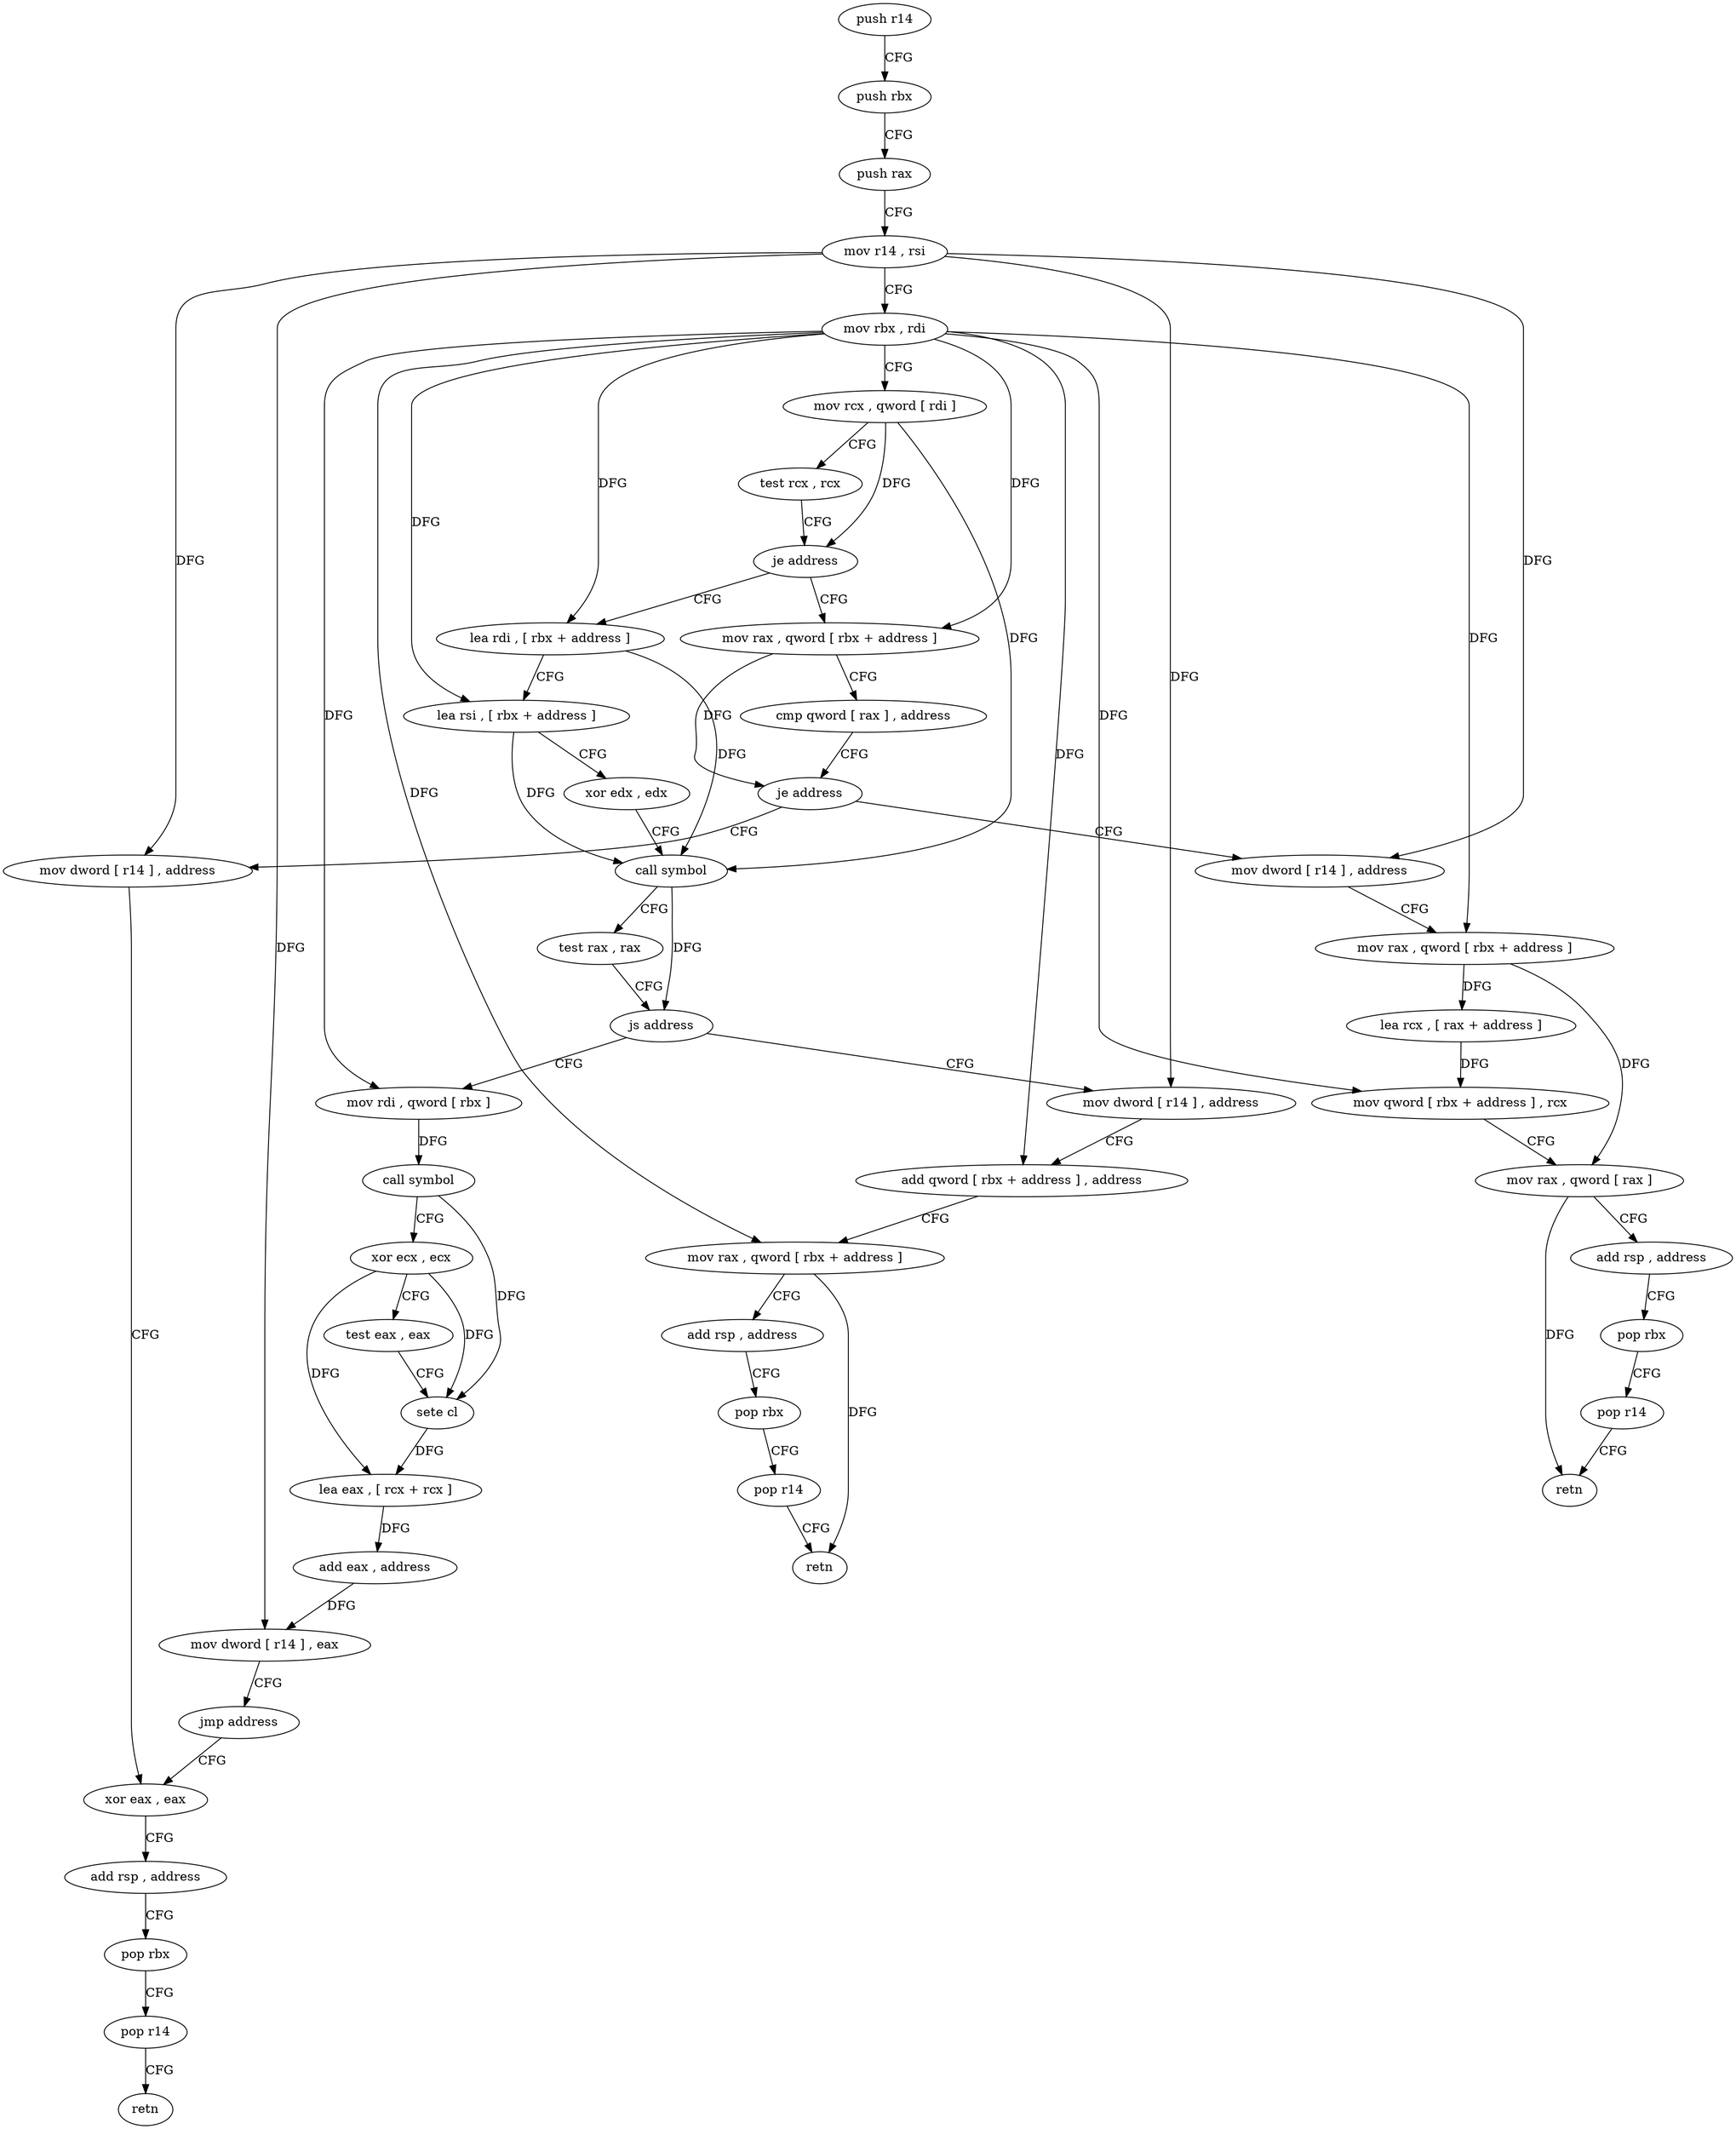 digraph "func" {
"4267392" [label = "push r14" ]
"4267394" [label = "push rbx" ]
"4267395" [label = "push rax" ]
"4267396" [label = "mov r14 , rsi" ]
"4267399" [label = "mov rbx , rdi" ]
"4267402" [label = "mov rcx , qword [ rdi ]" ]
"4267405" [label = "test rcx , rcx" ]
"4267408" [label = "je address" ]
"4267454" [label = "mov rax , qword [ rbx + address ]" ]
"4267410" [label = "lea rdi , [ rbx + address ]" ]
"4267458" [label = "cmp qword [ rax ] , address" ]
"4267462" [label = "je address" ]
"4267520" [label = "mov dword [ r14 ] , address" ]
"4267464" [label = "mov dword [ r14 ] , address" ]
"4267414" [label = "lea rsi , [ rbx + address ]" ]
"4267418" [label = "xor edx , edx" ]
"4267420" [label = "call symbol" ]
"4267425" [label = "test rax , rax" ]
"4267428" [label = "js address" ]
"4267494" [label = "mov rdi , qword [ rbx ]" ]
"4267430" [label = "mov dword [ r14 ] , address" ]
"4267527" [label = "xor eax , eax" ]
"4267471" [label = "mov rax , qword [ rbx + address ]" ]
"4267475" [label = "lea rcx , [ rax + address ]" ]
"4267479" [label = "mov qword [ rbx + address ] , rcx" ]
"4267483" [label = "mov rax , qword [ rax ]" ]
"4267486" [label = "add rsp , address" ]
"4267490" [label = "pop rbx" ]
"4267491" [label = "pop r14" ]
"4267493" [label = "retn" ]
"4267497" [label = "call symbol" ]
"4267502" [label = "xor ecx , ecx" ]
"4267504" [label = "test eax , eax" ]
"4267506" [label = "sete cl" ]
"4267509" [label = "lea eax , [ rcx + rcx ]" ]
"4267512" [label = "add eax , address" ]
"4267515" [label = "mov dword [ r14 ] , eax" ]
"4267518" [label = "jmp address" ]
"4267437" [label = "add qword [ rbx + address ] , address" ]
"4267442" [label = "mov rax , qword [ rbx + address ]" ]
"4267446" [label = "add rsp , address" ]
"4267450" [label = "pop rbx" ]
"4267451" [label = "pop r14" ]
"4267453" [label = "retn" ]
"4267529" [label = "add rsp , address" ]
"4267533" [label = "pop rbx" ]
"4267534" [label = "pop r14" ]
"4267536" [label = "retn" ]
"4267392" -> "4267394" [ label = "CFG" ]
"4267394" -> "4267395" [ label = "CFG" ]
"4267395" -> "4267396" [ label = "CFG" ]
"4267396" -> "4267399" [ label = "CFG" ]
"4267396" -> "4267520" [ label = "DFG" ]
"4267396" -> "4267464" [ label = "DFG" ]
"4267396" -> "4267515" [ label = "DFG" ]
"4267396" -> "4267430" [ label = "DFG" ]
"4267399" -> "4267402" [ label = "CFG" ]
"4267399" -> "4267454" [ label = "DFG" ]
"4267399" -> "4267410" [ label = "DFG" ]
"4267399" -> "4267414" [ label = "DFG" ]
"4267399" -> "4267471" [ label = "DFG" ]
"4267399" -> "4267479" [ label = "DFG" ]
"4267399" -> "4267494" [ label = "DFG" ]
"4267399" -> "4267437" [ label = "DFG" ]
"4267399" -> "4267442" [ label = "DFG" ]
"4267402" -> "4267405" [ label = "CFG" ]
"4267402" -> "4267408" [ label = "DFG" ]
"4267402" -> "4267420" [ label = "DFG" ]
"4267405" -> "4267408" [ label = "CFG" ]
"4267408" -> "4267454" [ label = "CFG" ]
"4267408" -> "4267410" [ label = "CFG" ]
"4267454" -> "4267458" [ label = "CFG" ]
"4267454" -> "4267462" [ label = "DFG" ]
"4267410" -> "4267414" [ label = "CFG" ]
"4267410" -> "4267420" [ label = "DFG" ]
"4267458" -> "4267462" [ label = "CFG" ]
"4267462" -> "4267520" [ label = "CFG" ]
"4267462" -> "4267464" [ label = "CFG" ]
"4267520" -> "4267527" [ label = "CFG" ]
"4267464" -> "4267471" [ label = "CFG" ]
"4267414" -> "4267418" [ label = "CFG" ]
"4267414" -> "4267420" [ label = "DFG" ]
"4267418" -> "4267420" [ label = "CFG" ]
"4267420" -> "4267425" [ label = "CFG" ]
"4267420" -> "4267428" [ label = "DFG" ]
"4267425" -> "4267428" [ label = "CFG" ]
"4267428" -> "4267494" [ label = "CFG" ]
"4267428" -> "4267430" [ label = "CFG" ]
"4267494" -> "4267497" [ label = "DFG" ]
"4267430" -> "4267437" [ label = "CFG" ]
"4267527" -> "4267529" [ label = "CFG" ]
"4267471" -> "4267475" [ label = "DFG" ]
"4267471" -> "4267483" [ label = "DFG" ]
"4267475" -> "4267479" [ label = "DFG" ]
"4267479" -> "4267483" [ label = "CFG" ]
"4267483" -> "4267486" [ label = "CFG" ]
"4267483" -> "4267493" [ label = "DFG" ]
"4267486" -> "4267490" [ label = "CFG" ]
"4267490" -> "4267491" [ label = "CFG" ]
"4267491" -> "4267493" [ label = "CFG" ]
"4267497" -> "4267502" [ label = "CFG" ]
"4267497" -> "4267506" [ label = "DFG" ]
"4267502" -> "4267504" [ label = "CFG" ]
"4267502" -> "4267506" [ label = "DFG" ]
"4267502" -> "4267509" [ label = "DFG" ]
"4267504" -> "4267506" [ label = "CFG" ]
"4267506" -> "4267509" [ label = "DFG" ]
"4267509" -> "4267512" [ label = "DFG" ]
"4267512" -> "4267515" [ label = "DFG" ]
"4267515" -> "4267518" [ label = "CFG" ]
"4267518" -> "4267527" [ label = "CFG" ]
"4267437" -> "4267442" [ label = "CFG" ]
"4267442" -> "4267446" [ label = "CFG" ]
"4267442" -> "4267453" [ label = "DFG" ]
"4267446" -> "4267450" [ label = "CFG" ]
"4267450" -> "4267451" [ label = "CFG" ]
"4267451" -> "4267453" [ label = "CFG" ]
"4267529" -> "4267533" [ label = "CFG" ]
"4267533" -> "4267534" [ label = "CFG" ]
"4267534" -> "4267536" [ label = "CFG" ]
}
